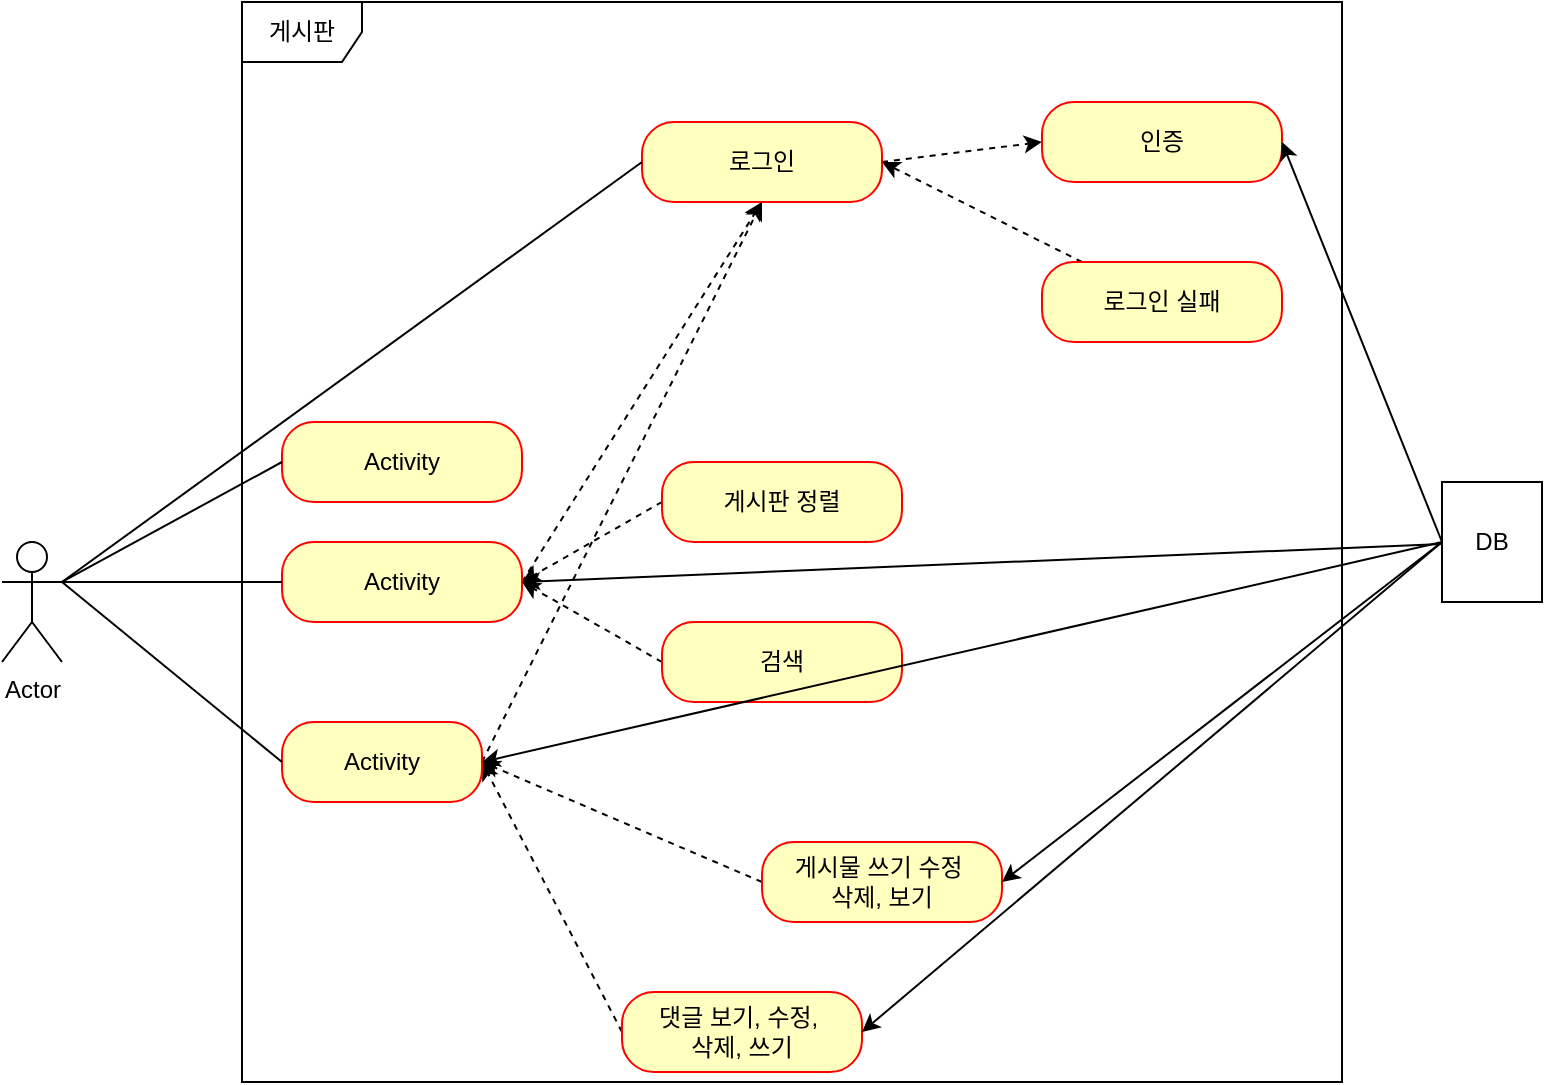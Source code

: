 <mxfile version="24.3.0" type="github">
  <diagram name="페이지-1" id="PEeTTN6Qh3j9zTK6725p">
    <mxGraphModel dx="1304" dy="692" grid="1" gridSize="10" guides="1" tooltips="1" connect="1" arrows="1" fold="1" page="1" pageScale="1" pageWidth="827" pageHeight="1169" math="0" shadow="0">
      <root>
        <mxCell id="0" />
        <mxCell id="1" parent="0" />
        <mxCell id="kyAbfdwRLWiOfErI3HJL-1" value="Actor" style="shape=umlActor;verticalLabelPosition=bottom;verticalAlign=top;html=1;outlineConnect=0;" parent="1" vertex="1">
          <mxGeometry x="10" y="340" width="30" height="60" as="geometry" />
        </mxCell>
        <mxCell id="Zj4kQ8oFQ7n77ifHzUcV-2" value="게시판" style="shape=umlFrame;whiteSpace=wrap;html=1;pointerEvents=0;" vertex="1" parent="1">
          <mxGeometry x="130" y="70" width="550" height="540" as="geometry" />
        </mxCell>
        <mxCell id="Zj4kQ8oFQ7n77ifHzUcV-29" style="rounded=0;orthogonalLoop=1;jettySize=auto;html=1;entryX=0;entryY=0.5;entryDx=0;entryDy=0;exitX=1;exitY=0.5;exitDx=0;exitDy=0;endArrow=classic;endFill=1;dashed=1;" edge="1" parent="1" source="Zj4kQ8oFQ7n77ifHzUcV-5" target="Zj4kQ8oFQ7n77ifHzUcV-8">
          <mxGeometry relative="1" as="geometry">
            <mxPoint x="290" y="170" as="sourcePoint" />
          </mxGeometry>
        </mxCell>
        <mxCell id="Zj4kQ8oFQ7n77ifHzUcV-5" value="로그인" style="rounded=1;whiteSpace=wrap;html=1;arcSize=40;fontColor=#000000;fillColor=#ffffc0;strokeColor=#ff0000;" vertex="1" parent="1">
          <mxGeometry x="330" y="130" width="120" height="40" as="geometry" />
        </mxCell>
        <mxCell id="Zj4kQ8oFQ7n77ifHzUcV-37" style="rounded=0;orthogonalLoop=1;jettySize=auto;html=1;exitX=0;exitY=0.5;exitDx=0;exitDy=0;entryX=1;entryY=0.5;entryDx=0;entryDy=0;dashed=1;" edge="1" parent="1" source="Zj4kQ8oFQ7n77ifHzUcV-7" target="Zj4kQ8oFQ7n77ifHzUcV-13">
          <mxGeometry relative="1" as="geometry" />
        </mxCell>
        <mxCell id="Zj4kQ8oFQ7n77ifHzUcV-7" value="게시물 쓰기 수정&amp;nbsp;&lt;br&gt;삭제, 보기" style="rounded=1;whiteSpace=wrap;html=1;arcSize=40;fontColor=#000000;fillColor=#ffffc0;strokeColor=#ff0000;" vertex="1" parent="1">
          <mxGeometry x="390" y="490" width="120" height="40" as="geometry" />
        </mxCell>
        <mxCell id="Zj4kQ8oFQ7n77ifHzUcV-8" value="인증" style="rounded=1;whiteSpace=wrap;html=1;arcSize=40;fontColor=#000000;fillColor=#ffffc0;strokeColor=#ff0000;" vertex="1" parent="1">
          <mxGeometry x="530" y="120" width="120" height="40" as="geometry" />
        </mxCell>
        <mxCell id="Zj4kQ8oFQ7n77ifHzUcV-30" style="rounded=0;orthogonalLoop=1;jettySize=auto;html=1;endArrow=classic;endFill=1;entryX=1;entryY=0.5;entryDx=0;entryDy=0;dashed=1;" edge="1" parent="1" source="Zj4kQ8oFQ7n77ifHzUcV-9" target="Zj4kQ8oFQ7n77ifHzUcV-5">
          <mxGeometry relative="1" as="geometry">
            <mxPoint x="290" y="170" as="targetPoint" />
          </mxGeometry>
        </mxCell>
        <mxCell id="Zj4kQ8oFQ7n77ifHzUcV-9" value="로그인 실패" style="rounded=1;whiteSpace=wrap;html=1;arcSize=40;fontColor=#000000;fillColor=#ffffc0;strokeColor=#ff0000;" vertex="1" parent="1">
          <mxGeometry x="530" y="200" width="120" height="40" as="geometry" />
        </mxCell>
        <mxCell id="Zj4kQ8oFQ7n77ifHzUcV-38" style="rounded=0;orthogonalLoop=1;jettySize=auto;html=1;exitX=0;exitY=0.5;exitDx=0;exitDy=0;entryX=1;entryY=0.5;entryDx=0;entryDy=0;dashed=1;" edge="1" parent="1" source="Zj4kQ8oFQ7n77ifHzUcV-10" target="Zj4kQ8oFQ7n77ifHzUcV-13">
          <mxGeometry relative="1" as="geometry" />
        </mxCell>
        <mxCell id="Zj4kQ8oFQ7n77ifHzUcV-10" value="댓글 보기, 수정,&amp;nbsp;&lt;div&gt;삭제, 쓰기&lt;/div&gt;" style="rounded=1;whiteSpace=wrap;html=1;arcSize=40;fontColor=#000000;fillColor=#ffffc0;strokeColor=#ff0000;" vertex="1" parent="1">
          <mxGeometry x="320" y="565" width="120" height="40" as="geometry" />
        </mxCell>
        <mxCell id="Zj4kQ8oFQ7n77ifHzUcV-35" style="rounded=0;orthogonalLoop=1;jettySize=auto;html=1;exitX=0;exitY=0.5;exitDx=0;exitDy=0;entryX=1;entryY=0.5;entryDx=0;entryDy=0;dashed=1;" edge="1" parent="1" source="Zj4kQ8oFQ7n77ifHzUcV-11" target="Zj4kQ8oFQ7n77ifHzUcV-15">
          <mxGeometry relative="1" as="geometry" />
        </mxCell>
        <mxCell id="Zj4kQ8oFQ7n77ifHzUcV-11" value="게시판 정렬" style="rounded=1;whiteSpace=wrap;html=1;arcSize=40;fontColor=#000000;fillColor=#ffffc0;strokeColor=#ff0000;" vertex="1" parent="1">
          <mxGeometry x="340" y="300" width="120" height="40" as="geometry" />
        </mxCell>
        <mxCell id="Zj4kQ8oFQ7n77ifHzUcV-36" style="rounded=0;orthogonalLoop=1;jettySize=auto;html=1;exitX=0;exitY=0.5;exitDx=0;exitDy=0;entryX=1;entryY=0.5;entryDx=0;entryDy=0;dashed=1;" edge="1" parent="1" source="Zj4kQ8oFQ7n77ifHzUcV-12" target="Zj4kQ8oFQ7n77ifHzUcV-15">
          <mxGeometry relative="1" as="geometry" />
        </mxCell>
        <mxCell id="Zj4kQ8oFQ7n77ifHzUcV-12" value="검색" style="rounded=1;whiteSpace=wrap;html=1;arcSize=40;fontColor=#000000;fillColor=#ffffc0;strokeColor=#ff0000;" vertex="1" parent="1">
          <mxGeometry x="340" y="380" width="120" height="40" as="geometry" />
        </mxCell>
        <mxCell id="Zj4kQ8oFQ7n77ifHzUcV-33" style="rounded=0;orthogonalLoop=1;jettySize=auto;html=1;entryX=0.5;entryY=1;entryDx=0;entryDy=0;dashed=1;exitX=1;exitY=0.5;exitDx=0;exitDy=0;" edge="1" parent="1" source="Zj4kQ8oFQ7n77ifHzUcV-13" target="Zj4kQ8oFQ7n77ifHzUcV-5">
          <mxGeometry relative="1" as="geometry" />
        </mxCell>
        <mxCell id="Zj4kQ8oFQ7n77ifHzUcV-13" value="Activity" style="rounded=1;whiteSpace=wrap;html=1;arcSize=40;fontColor=#000000;fillColor=#ffffc0;strokeColor=#ff0000;" vertex="1" parent="1">
          <mxGeometry x="150" y="430" width="100" height="40" as="geometry" />
        </mxCell>
        <mxCell id="Zj4kQ8oFQ7n77ifHzUcV-14" value="Activity" style="rounded=1;whiteSpace=wrap;html=1;arcSize=40;fontColor=#000000;fillColor=#ffffc0;strokeColor=#ff0000;" vertex="1" parent="1">
          <mxGeometry x="150" y="280" width="120" height="40" as="geometry" />
        </mxCell>
        <mxCell id="Zj4kQ8oFQ7n77ifHzUcV-32" style="rounded=0;orthogonalLoop=1;jettySize=auto;html=1;exitX=1;exitY=0.5;exitDx=0;exitDy=0;entryX=0.5;entryY=1;entryDx=0;entryDy=0;dashed=1;" edge="1" parent="1" source="Zj4kQ8oFQ7n77ifHzUcV-15" target="Zj4kQ8oFQ7n77ifHzUcV-5">
          <mxGeometry relative="1" as="geometry" />
        </mxCell>
        <mxCell id="Zj4kQ8oFQ7n77ifHzUcV-15" value="Activity" style="rounded=1;whiteSpace=wrap;html=1;arcSize=40;fontColor=#000000;fillColor=#ffffc0;strokeColor=#ff0000;" vertex="1" parent="1">
          <mxGeometry x="150" y="340" width="120" height="40" as="geometry" />
        </mxCell>
        <mxCell id="Zj4kQ8oFQ7n77ifHzUcV-23" style="rounded=0;orthogonalLoop=1;jettySize=auto;html=1;exitX=0;exitY=0.5;exitDx=0;exitDy=0;entryX=1;entryY=0.333;entryDx=0;entryDy=0;entryPerimeter=0;strokeColor=default;endArrow=none;endFill=0;" edge="1" parent="1" source="Zj4kQ8oFQ7n77ifHzUcV-14" target="kyAbfdwRLWiOfErI3HJL-1">
          <mxGeometry relative="1" as="geometry" />
        </mxCell>
        <mxCell id="Zj4kQ8oFQ7n77ifHzUcV-24" style="rounded=0;orthogonalLoop=1;jettySize=auto;html=1;strokeColor=default;endArrow=none;endFill=0;exitX=1;exitY=0.333;exitDx=0;exitDy=0;exitPerimeter=0;" edge="1" parent="1" source="kyAbfdwRLWiOfErI3HJL-1">
          <mxGeometry relative="1" as="geometry">
            <mxPoint x="702.68" y="369.65" as="sourcePoint" />
            <mxPoint x="150" y="360" as="targetPoint" />
          </mxGeometry>
        </mxCell>
        <mxCell id="Zj4kQ8oFQ7n77ifHzUcV-25" style="rounded=0;orthogonalLoop=1;jettySize=auto;html=1;strokeColor=default;endArrow=none;endFill=0;exitX=0;exitY=0.5;exitDx=0;exitDy=0;entryX=1;entryY=0.333;entryDx=0;entryDy=0;entryPerimeter=0;" edge="1" parent="1" source="Zj4kQ8oFQ7n77ifHzUcV-13" target="kyAbfdwRLWiOfErI3HJL-1">
          <mxGeometry relative="1" as="geometry">
            <mxPoint x="170" y="290" as="sourcePoint" />
            <mxPoint x="60" y="330" as="targetPoint" />
          </mxGeometry>
        </mxCell>
        <mxCell id="Zj4kQ8oFQ7n77ifHzUcV-28" style="rounded=0;orthogonalLoop=1;jettySize=auto;html=1;exitX=1;exitY=0.333;exitDx=0;exitDy=0;entryX=0;entryY=0.5;entryDx=0;entryDy=0;strokeColor=default;endArrow=none;endFill=0;exitPerimeter=0;" edge="1" parent="1" source="kyAbfdwRLWiOfErI3HJL-1" target="Zj4kQ8oFQ7n77ifHzUcV-5">
          <mxGeometry relative="1" as="geometry">
            <mxPoint x="160" y="280" as="sourcePoint" />
            <mxPoint x="50" y="370" as="targetPoint" />
          </mxGeometry>
        </mxCell>
        <mxCell id="Zj4kQ8oFQ7n77ifHzUcV-42" style="rounded=0;orthogonalLoop=1;jettySize=auto;html=1;entryX=1;entryY=0.5;entryDx=0;entryDy=0;exitX=0;exitY=0.5;exitDx=0;exitDy=0;" edge="1" parent="1" source="Zj4kQ8oFQ7n77ifHzUcV-41" target="Zj4kQ8oFQ7n77ifHzUcV-8">
          <mxGeometry relative="1" as="geometry" />
        </mxCell>
        <mxCell id="Zj4kQ8oFQ7n77ifHzUcV-43" style="rounded=0;orthogonalLoop=1;jettySize=auto;html=1;entryX=1;entryY=0.5;entryDx=0;entryDy=0;" edge="1" parent="1" source="Zj4kQ8oFQ7n77ifHzUcV-41" target="Zj4kQ8oFQ7n77ifHzUcV-15">
          <mxGeometry relative="1" as="geometry">
            <mxPoint x="290" y="360" as="targetPoint" />
          </mxGeometry>
        </mxCell>
        <mxCell id="Zj4kQ8oFQ7n77ifHzUcV-44" style="rounded=0;orthogonalLoop=1;jettySize=auto;html=1;entryX=1;entryY=0.5;entryDx=0;entryDy=0;exitX=0;exitY=0.5;exitDx=0;exitDy=0;" edge="1" parent="1" source="Zj4kQ8oFQ7n77ifHzUcV-41" target="Zj4kQ8oFQ7n77ifHzUcV-13">
          <mxGeometry relative="1" as="geometry" />
        </mxCell>
        <mxCell id="Zj4kQ8oFQ7n77ifHzUcV-45" style="rounded=0;orthogonalLoop=1;jettySize=auto;html=1;entryX=1;entryY=0.5;entryDx=0;entryDy=0;exitX=0;exitY=0.5;exitDx=0;exitDy=0;" edge="1" parent="1" source="Zj4kQ8oFQ7n77ifHzUcV-41" target="Zj4kQ8oFQ7n77ifHzUcV-7">
          <mxGeometry relative="1" as="geometry" />
        </mxCell>
        <mxCell id="Zj4kQ8oFQ7n77ifHzUcV-46" style="rounded=0;orthogonalLoop=1;jettySize=auto;html=1;entryX=1;entryY=0.5;entryDx=0;entryDy=0;exitX=0;exitY=0.5;exitDx=0;exitDy=0;" edge="1" parent="1" source="Zj4kQ8oFQ7n77ifHzUcV-41" target="Zj4kQ8oFQ7n77ifHzUcV-10">
          <mxGeometry relative="1" as="geometry" />
        </mxCell>
        <mxCell id="Zj4kQ8oFQ7n77ifHzUcV-41" value="DB" style="rounded=0;whiteSpace=wrap;html=1;" vertex="1" parent="1">
          <mxGeometry x="730" y="310" width="50" height="60" as="geometry" />
        </mxCell>
      </root>
    </mxGraphModel>
  </diagram>
</mxfile>
